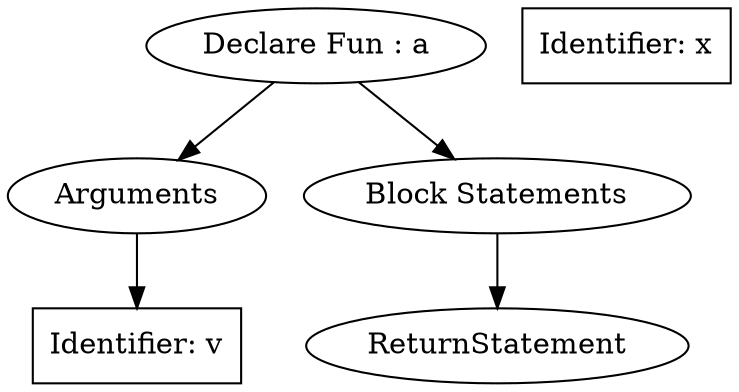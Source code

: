digraph G {
        a [label="Declare Fun : a"]
        a -> Args;
        Args [label="Arguments"]
        Args -> iden0;
        iden0 [shape=box,label="Identifier: v"]
        a -> Statements;
        Statements [label="Block Statements"]
        Statements -> ReturnStatement;
        ReturnStatement [label="ReturnStatement"]
        IDENTIFIER [shape=box,label="Identifier: x"]
}